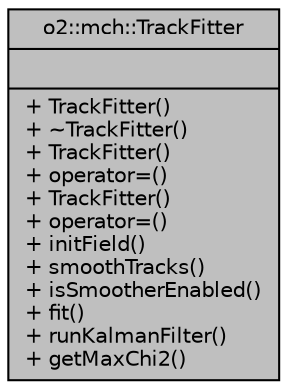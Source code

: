 digraph "o2::mch::TrackFitter"
{
 // INTERACTIVE_SVG=YES
  bgcolor="transparent";
  edge [fontname="Helvetica",fontsize="10",labelfontname="Helvetica",labelfontsize="10"];
  node [fontname="Helvetica",fontsize="10",shape=record];
  Node1 [label="{o2::mch::TrackFitter\n||+ TrackFitter()\l+ ~TrackFitter()\l+ TrackFitter()\l+ operator=()\l+ TrackFitter()\l+ operator=()\l+ initField()\l+ smoothTracks()\l+ isSmootherEnabled()\l+ fit()\l+ runKalmanFilter()\l+ getMaxChi2()\l}",height=0.2,width=0.4,color="black", fillcolor="grey75", style="filled" fontcolor="black"];
}

